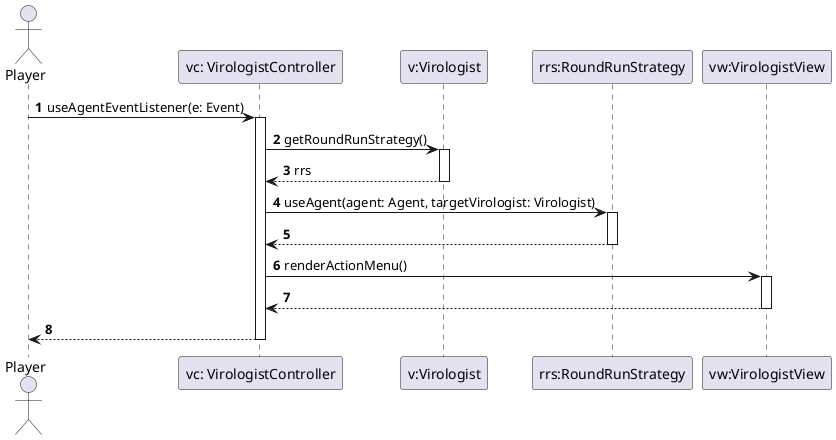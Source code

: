 @startuml
'https://plantuml.com/sequence-diagram

autonumber

Actor Player
Player->"vc: VirologistController"++: useAgentEventListener(e: Event)
"vc: VirologistController"->"v:Virologist"++: getRoundRunStrategy()

"v:Virologist"-->"vc: VirologistController"--: rrs
"vc: VirologistController"->"rrs:RoundRunStrategy"++: useAgent(agent: Agent, targetVirologist: Virologist)
"rrs:RoundRunStrategy"-->"vc: VirologistController"--

"vc: VirologistController"->"vw:VirologistView"++: renderActionMenu()

"vw:VirologistView"-->"vc: VirologistController"--
"vc: VirologistController"-->Player--
@enduml